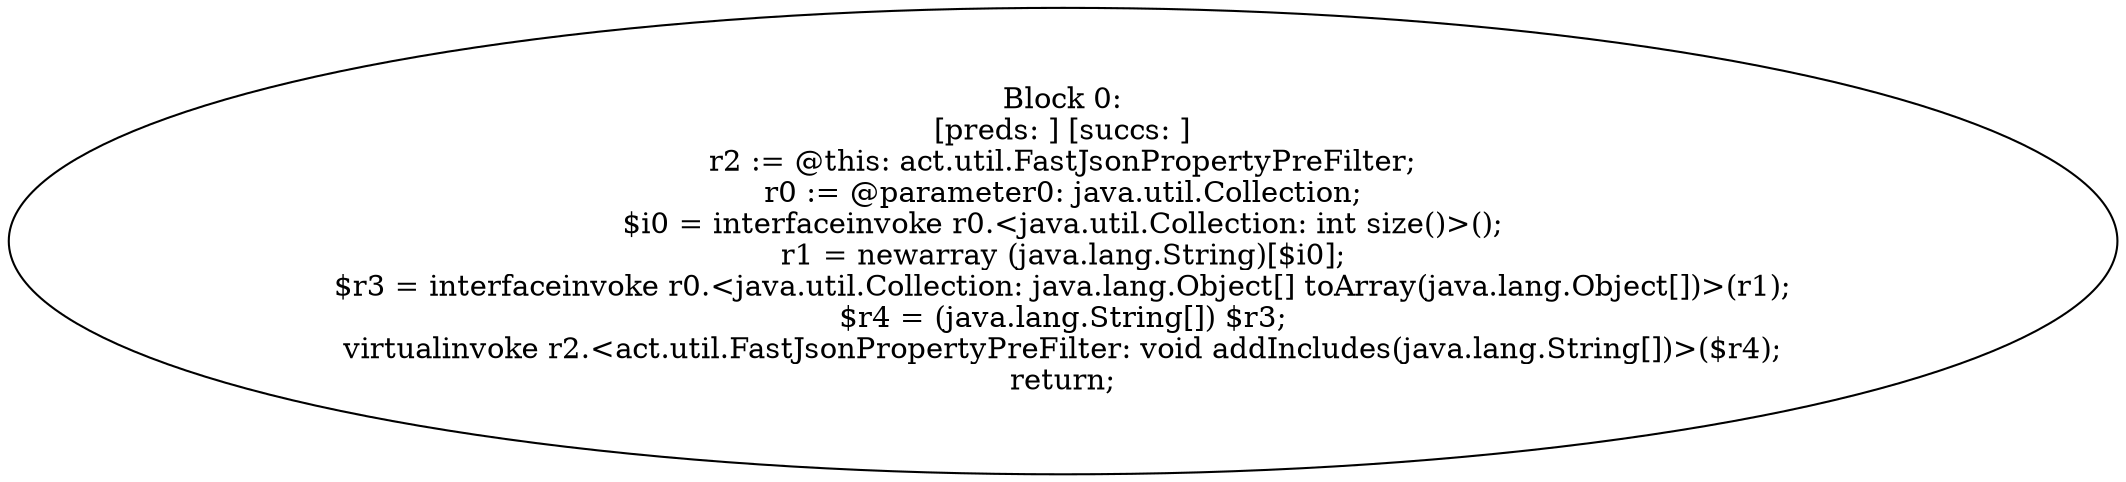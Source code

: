 digraph "unitGraph" {
    "Block 0:
[preds: ] [succs: ]
r2 := @this: act.util.FastJsonPropertyPreFilter;
r0 := @parameter0: java.util.Collection;
$i0 = interfaceinvoke r0.<java.util.Collection: int size()>();
r1 = newarray (java.lang.String)[$i0];
$r3 = interfaceinvoke r0.<java.util.Collection: java.lang.Object[] toArray(java.lang.Object[])>(r1);
$r4 = (java.lang.String[]) $r3;
virtualinvoke r2.<act.util.FastJsonPropertyPreFilter: void addIncludes(java.lang.String[])>($r4);
return;
"
}
